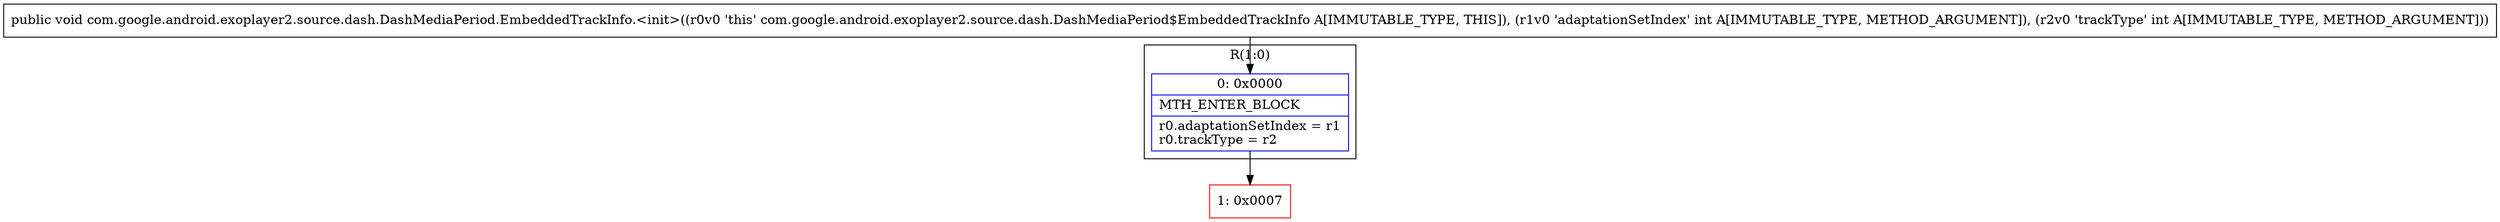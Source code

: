 digraph "CFG forcom.google.android.exoplayer2.source.dash.DashMediaPeriod.EmbeddedTrackInfo.\<init\>(II)V" {
subgraph cluster_Region_21865730 {
label = "R(1:0)";
node [shape=record,color=blue];
Node_0 [shape=record,label="{0\:\ 0x0000|MTH_ENTER_BLOCK\l|r0.adaptationSetIndex = r1\lr0.trackType = r2\l}"];
}
Node_1 [shape=record,color=red,label="{1\:\ 0x0007}"];
MethodNode[shape=record,label="{public void com.google.android.exoplayer2.source.dash.DashMediaPeriod.EmbeddedTrackInfo.\<init\>((r0v0 'this' com.google.android.exoplayer2.source.dash.DashMediaPeriod$EmbeddedTrackInfo A[IMMUTABLE_TYPE, THIS]), (r1v0 'adaptationSetIndex' int A[IMMUTABLE_TYPE, METHOD_ARGUMENT]), (r2v0 'trackType' int A[IMMUTABLE_TYPE, METHOD_ARGUMENT])) }"];
MethodNode -> Node_0;
Node_0 -> Node_1;
}

